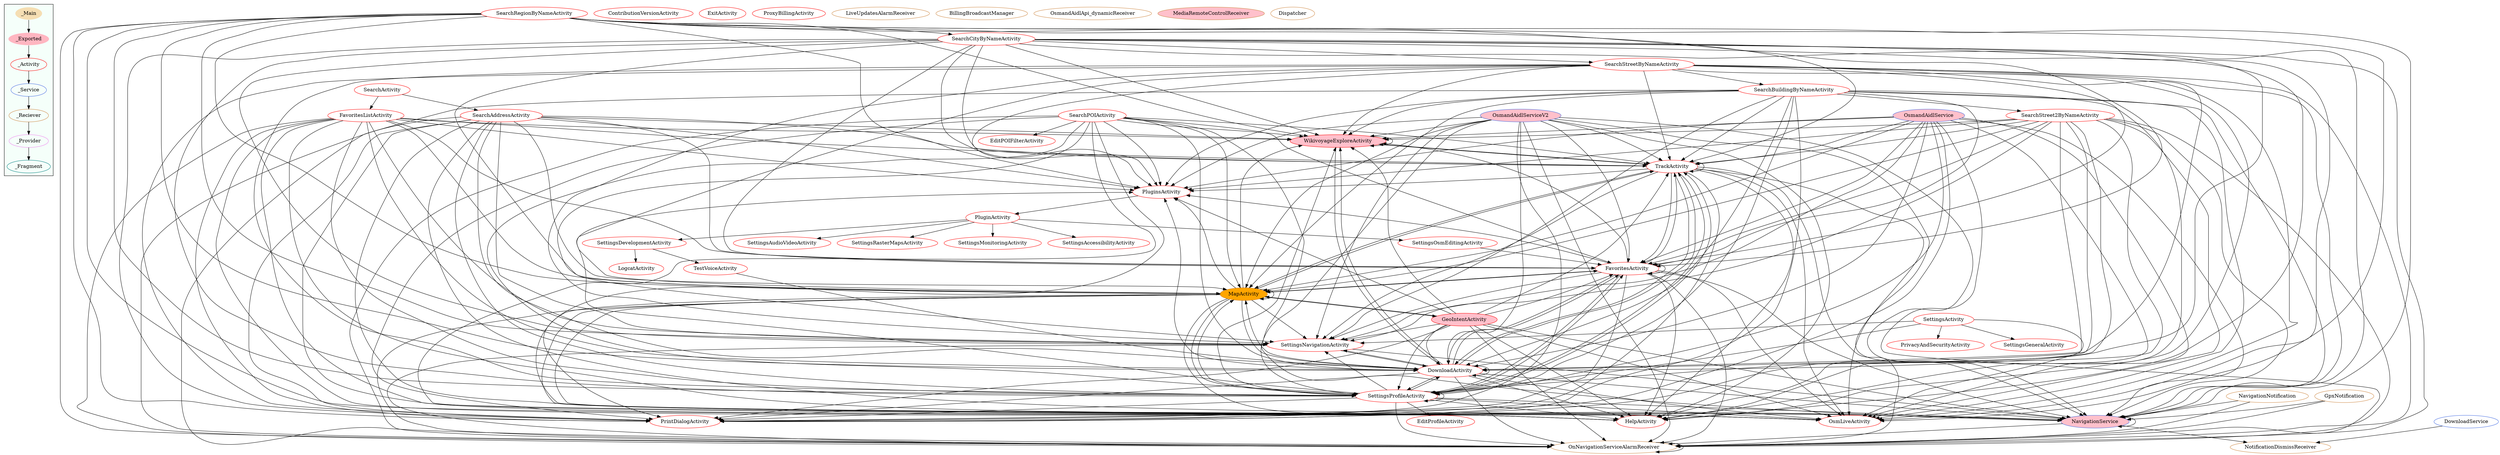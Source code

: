 digraph G {
subgraph cluster_legend{ 
bgcolor=mintcream;
_Activity[color = red];
_Service[color = royalblue];
_Provider[color = violet];
_Reciever[color = peru];
_Fragment[color = teal];
_Main[style=filled, fillcolor=wheat, color = mintcream];
_Exported[style=filled, fillcolor=lightpink, color = mintcream];
_Main -> _Exported -> _Activity -> _Service -> _Reciever -> _Provider -> _Fragment; 
}
EditPOIFilterActivity[color = red];
SettingsAccessibilityActivity[color = red];
WikivoyageExploreActivity[style=filled, fillcolor=pink, color = red];
SettingsOsmEditingActivity[color = red];
GeoIntentActivity[style=filled, fillcolor=pink, color = red];
TrackActivity[color = red];
SettingsDevelopmentActivity[color = red];
ContributionVersionActivity[color = red];
SearchAddressActivity[color = red];
SearchBuildingByNameActivity[color = red];
TestVoiceActivity[color = red];
SettingsAudioVideoActivity[color = red];
LogcatActivity[color = red];
PluginsActivity[color = red];
PrintDialogActivity[color = red];
SearchRegionByNameActivity[color = red];
SearchCityByNameActivity[color = red];
SearchStreetByNameActivity[color = red];
SettingsActivity[color = red];
FavoritesListActivity[color = red];
PluginActivity[color = red];
PrivacyAndSecurityActivity[color = red];
SettingsRasterMapsActivity[color = red];
SearchPOIActivity[color = red];
ExitActivity[color = red];
ProxyBillingActivity[color = red];
SettingsNavigationActivity[color = red];
DownloadActivity[color = red];
SettingsMonitoringActivity[color = red];
SearchStreet2ByNameActivity[color = red];
SettingsGeneralActivity[color = red];
EditProfileActivity[color = red];
SearchActivity[color = red];
HelpActivity[color = red];
FavoritesActivity[color = red];
SettingsProfileActivity[color = red];
OsmLiveActivity[color = red];
MapActivity[style=filled, fillcolor=orange, color = red];
NavigationService[style=filled, fillcolor=pink, color = royalblue];
OsmandAidlServiceV2[style=filled, fillcolor=pink, color = royalblue];
OsmandAidlService[style=filled, fillcolor=pink, color = royalblue];
DownloadService[color = royalblue];
NavigationNotification[color = peru];
OnNavigationServiceAlarmReceiver[color = peru];
LiveUpdatesAlarmReceiver[color = peru];
NavigationNotification[color = peru];
NavigationNotification[color = peru];
NotificationDismissReceiver[color = peru];
BillingBroadcastManager[color = peru];
GpxNotification[color = peru];
GpxNotification[color = peru];
GpxNotification[color = peru];
OsmandAidlApi_dynamicReceiver[color = peru];
MediaRemoteControlReceiver[style=filled, fillcolor=pink, color = peru];
Dispatcher[color = peru];
MapActivity[color = peru];
NavigationService->OnNavigationServiceAlarmReceiver;
NavigationService->NavigationService;
NavigationService->NotificationDismissReceiver;
NavigationNotification->OnNavigationServiceAlarmReceiver;
NavigationNotification->NavigationService;
WikivoyageExploreActivity->DownloadActivity;
WikivoyageExploreActivity->WikivoyageExploreActivity;
WikivoyageExploreActivity->TrackActivity;
OsmandAidlService->PluginsActivity;
OsmandAidlService->WikivoyageExploreActivity;
OsmandAidlService->OnNavigationServiceAlarmReceiver;
OsmandAidlService->DownloadActivity;
OsmandAidlService->MapActivity;
OsmandAidlService->HelpActivity;
OsmandAidlService->SettingsProfileActivity;
OsmandAidlService->NavigationService;
OsmandAidlService->FavoritesActivity;
OsmandAidlService->OsmLiveActivity;
OsmandAidlService->SettingsNavigationActivity;
OsmandAidlService->PrintDialogActivity;
OsmandAidlService->TrackActivity;
GeoIntentActivity->NavigationService;
GeoIntentActivity->FavoritesActivity;
GeoIntentActivity->DownloadActivity;
GeoIntentActivity->OnNavigationServiceAlarmReceiver;
GeoIntentActivity->MapActivity;
GeoIntentActivity->WikivoyageExploreActivity;
GeoIntentActivity->PluginsActivity;
GeoIntentActivity->HelpActivity;
GeoIntentActivity->SettingsProfileActivity;
GeoIntentActivity->OsmLiveActivity;
GeoIntentActivity->SettingsNavigationActivity;
GeoIntentActivity->PrintDialogActivity;
GeoIntentActivity->TrackActivity;
SettingsOsmEditingActivity->FavoritesActivity;
TrackActivity->MapActivity;
TrackActivity->WikivoyageExploreActivity;
TrackActivity->NavigationService;
TrackActivity->SettingsProfileActivity;
TrackActivity->OsmLiveActivity;
TrackActivity->FavoritesActivity;
TrackActivity->HelpActivity;
TrackActivity->OnNavigationServiceAlarmReceiver;
TrackActivity->DownloadActivity;
TrackActivity->PluginsActivity;
TrackActivity->PrintDialogActivity;
TrackActivity->TrackActivity;
TrackActivity->SettingsNavigationActivity;
GpxNotification->OnNavigationServiceAlarmReceiver;
SettingsDevelopmentActivity->TestVoiceActivity;
SettingsDevelopmentActivity->LogcatActivity;
GpxNotification->NavigationService;
SearchBuildingByNameActivity->HelpActivity;
SearchBuildingByNameActivity->NavigationService;
SearchBuildingByNameActivity->OnNavigationServiceAlarmReceiver;
SearchBuildingByNameActivity->DownloadActivity;
SearchBuildingByNameActivity->FavoritesActivity;
SearchBuildingByNameActivity->PluginsActivity;
SearchBuildingByNameActivity->MapActivity;
SearchBuildingByNameActivity->OsmLiveActivity;
SearchBuildingByNameActivity->SettingsProfileActivity;
SearchBuildingByNameActivity->WikivoyageExploreActivity;
SearchBuildingByNameActivity->TrackActivity;
SearchBuildingByNameActivity->SearchStreet2ByNameActivity;
SearchBuildingByNameActivity->SettingsNavigationActivity;
SearchBuildingByNameActivity->PrintDialogActivity;
SearchAddressActivity->OnNavigationServiceAlarmReceiver;
SearchAddressActivity->FavoritesActivity;
SearchAddressActivity->NavigationService;
SearchAddressActivity->HelpActivity;
SearchAddressActivity->OsmLiveActivity;
SearchAddressActivity->PluginsActivity;
SearchAddressActivity->MapActivity;
SearchAddressActivity->SettingsProfileActivity;
SearchAddressActivity->DownloadActivity;
SearchAddressActivity->WikivoyageExploreActivity;
SearchAddressActivity->PrintDialogActivity;
SearchAddressActivity->SettingsNavigationActivity;
SearchAddressActivity->TrackActivity;
TestVoiceActivity->DownloadActivity;
PluginsActivity->PluginActivity;
SearchRegionByNameActivity->OnNavigationServiceAlarmReceiver;
SearchRegionByNameActivity->OsmLiveActivity;
SearchRegionByNameActivity->MapActivity;
SearchRegionByNameActivity->DownloadActivity;
SearchRegionByNameActivity->PluginsActivity;
SearchRegionByNameActivity->FavoritesActivity;
SearchRegionByNameActivity->HelpActivity;
SearchRegionByNameActivity->WikivoyageExploreActivity;
SearchRegionByNameActivity->NavigationService;
SearchRegionByNameActivity->SearchCityByNameActivity;
SearchRegionByNameActivity->SettingsProfileActivity;
SearchRegionByNameActivity->TrackActivity;
SearchRegionByNameActivity->SettingsNavigationActivity;
SearchRegionByNameActivity->PrintDialogActivity;
SearchCityByNameActivity->NavigationService;
SearchCityByNameActivity->OsmLiveActivity;
SearchCityByNameActivity->DownloadActivity;
SearchCityByNameActivity->OnNavigationServiceAlarmReceiver;
SearchCityByNameActivity->FavoritesActivity;
SearchCityByNameActivity->PluginsActivity;
SearchCityByNameActivity->WikivoyageExploreActivity;
SearchCityByNameActivity->MapActivity;
SearchCityByNameActivity->HelpActivity;
SearchCityByNameActivity->SettingsProfileActivity;
SearchCityByNameActivity->SearchStreetByNameActivity;
SearchCityByNameActivity->SettingsNavigationActivity;
SearchCityByNameActivity->PrintDialogActivity;
SearchCityByNameActivity->TrackActivity;
SearchStreetByNameActivity->OnNavigationServiceAlarmReceiver;
SearchStreetByNameActivity->DownloadActivity;
SearchStreetByNameActivity->FavoritesActivity;
SearchStreetByNameActivity->MapActivity;
SearchStreetByNameActivity->OsmLiveActivity;
SearchStreetByNameActivity->PluginsActivity;
SearchStreetByNameActivity->NavigationService;
SearchStreetByNameActivity->TrackActivity;
SearchStreetByNameActivity->HelpActivity;
SearchStreetByNameActivity->WikivoyageExploreActivity;
SearchStreetByNameActivity->SettingsProfileActivity;
SearchStreetByNameActivity->SearchBuildingByNameActivity;
SearchStreetByNameActivity->PrintDialogActivity;
SearchStreetByNameActivity->SettingsNavigationActivity;
SettingsActivity->SettingsProfileActivity;
SettingsActivity->SettingsNavigationActivity;
SettingsActivity->PrivacyAndSecurityActivity;
SettingsActivity->OsmLiveActivity;
SettingsActivity->SettingsGeneralActivity;
FavoritesListActivity->OnNavigationServiceAlarmReceiver;
FavoritesListActivity->SettingsProfileActivity;
FavoritesListActivity->PluginsActivity;
FavoritesListActivity->NavigationService;
FavoritesListActivity->MapActivity;
FavoritesListActivity->WikivoyageExploreActivity;
FavoritesListActivity->HelpActivity;
FavoritesListActivity->DownloadActivity;
FavoritesListActivity->OsmLiveActivity;
FavoritesListActivity->FavoritesActivity;
FavoritesListActivity->SettingsNavigationActivity;
FavoritesListActivity->TrackActivity;
FavoritesListActivity->PrintDialogActivity;
PluginActivity->SettingsAudioVideoActivity;
PluginActivity->SettingsOsmEditingActivity;
PluginActivity->SettingsRasterMapsActivity;
PluginActivity->SettingsAccessibilityActivity;
PluginActivity->SettingsDevelopmentActivity;
PluginActivity->SettingsMonitoringActivity;
SearchPOIActivity->OnNavigationServiceAlarmReceiver;
SearchPOIActivity->MapActivity;
SearchPOIActivity->WikivoyageExploreActivity;
SearchPOIActivity->HelpActivity;
SearchPOIActivity->PluginsActivity;
SearchPOIActivity->NavigationService;
SearchPOIActivity->EditPOIFilterActivity;
SearchPOIActivity->OsmLiveActivity;
SearchPOIActivity->DownloadActivity;
SearchPOIActivity->SettingsProfileActivity;
SearchPOIActivity->FavoritesActivity;
SearchPOIActivity->TrackActivity;
SearchPOIActivity->SettingsNavigationActivity;
SearchPOIActivity->PrintDialogActivity;
OnNavigationServiceAlarmReceiver->OnNavigationServiceAlarmReceiver;
SettingsNavigationActivity->NavigationService;
SettingsNavigationActivity->OnNavigationServiceAlarmReceiver;
SettingsNavigationActivity->DownloadActivity;
DownloadActivity->WikivoyageExploreActivity;
DownloadActivity->OnNavigationServiceAlarmReceiver;
DownloadActivity->FavoritesActivity;
DownloadActivity->OsmLiveActivity;
DownloadActivity->SettingsProfileActivity;
DownloadActivity->HelpActivity;
DownloadActivity->NavigationService;
DownloadActivity->MapActivity;
DownloadActivity->PluginsActivity;
DownloadActivity->DownloadActivity;
DownloadActivity->TrackActivity;
DownloadActivity->PrintDialogActivity;
DownloadActivity->SettingsNavigationActivity;
SearchStreet2ByNameActivity->SettingsProfileActivity;
SearchStreet2ByNameActivity->OnNavigationServiceAlarmReceiver;
SearchStreet2ByNameActivity->NavigationService;
SearchStreet2ByNameActivity->DownloadActivity;
SearchStreet2ByNameActivity->HelpActivity;
SearchStreet2ByNameActivity->WikivoyageExploreActivity;
SearchStreet2ByNameActivity->PluginsActivity;
SearchStreet2ByNameActivity->FavoritesActivity;
SearchStreet2ByNameActivity->MapActivity;
SearchStreet2ByNameActivity->OsmLiveActivity;
SearchStreet2ByNameActivity->TrackActivity;
SearchStreet2ByNameActivity->SettingsNavigationActivity;
SearchStreet2ByNameActivity->PrintDialogActivity;
OsmandAidlServiceV2->OnNavigationServiceAlarmReceiver;
OsmandAidlServiceV2->NavigationService;
OsmandAidlServiceV2->FavoritesActivity;
OsmandAidlServiceV2->MapActivity;
OsmandAidlServiceV2->DownloadActivity;
OsmandAidlServiceV2->PluginsActivity;
OsmandAidlServiceV2->WikivoyageExploreActivity;
OsmandAidlServiceV2->OsmLiveActivity;
OsmandAidlServiceV2->SettingsNavigationActivity;
OsmandAidlServiceV2->SettingsProfileActivity;
OsmandAidlServiceV2->HelpActivity;
OsmandAidlServiceV2->TrackActivity;
OsmandAidlServiceV2->PrintDialogActivity;
SearchActivity->FavoritesListActivity;
SearchActivity->SearchAddressActivity;
FavoritesActivity->WikivoyageExploreActivity;
FavoritesActivity->NavigationService;
FavoritesActivity->DownloadActivity;
FavoritesActivity->HelpActivity;
FavoritesActivity->FavoritesActivity;
FavoritesActivity->OnNavigationServiceAlarmReceiver;
FavoritesActivity->PluginsActivity;
FavoritesActivity->MapActivity;
FavoritesActivity->OsmLiveActivity;
FavoritesActivity->SettingsProfileActivity;
FavoritesActivity->TrackActivity;
FavoritesActivity->SettingsNavigationActivity;
FavoritesActivity->PrintDialogActivity;
SettingsProfileActivity->OnNavigationServiceAlarmReceiver;
SettingsProfileActivity->PluginsActivity;
SettingsProfileActivity->DownloadActivity;
SettingsProfileActivity->SettingsProfileActivity;
SettingsProfileActivity->NavigationService;
SettingsProfileActivity->MapActivity;
SettingsProfileActivity->OsmLiveActivity;
SettingsProfileActivity->HelpActivity;
SettingsProfileActivity->FavoritesActivity;
SettingsProfileActivity->WikivoyageExploreActivity;
SettingsProfileActivity->EditProfileActivity;
SettingsProfileActivity->SettingsNavigationActivity;
SettingsProfileActivity->TrackActivity;
SettingsProfileActivity->PrintDialogActivity;
DownloadService->NotificationDismissReceiver;
MapActivity->HelpActivity;
MapActivity->PluginsActivity;
MapActivity->NavigationService;
MapActivity->WikivoyageExploreActivity;
MapActivity->DownloadActivity;
MapActivity->OnNavigationServiceAlarmReceiver;
MapActivity->OsmLiveActivity;
MapActivity->SettingsProfileActivity;
MapActivity->FavoritesActivity;
MapActivity->MapActivity;
MapActivity->SettingsNavigationActivity;
MapActivity->PrintDialogActivity;
MapActivity->TrackActivity;
MapActivity->GeoIntentActivity;
}
